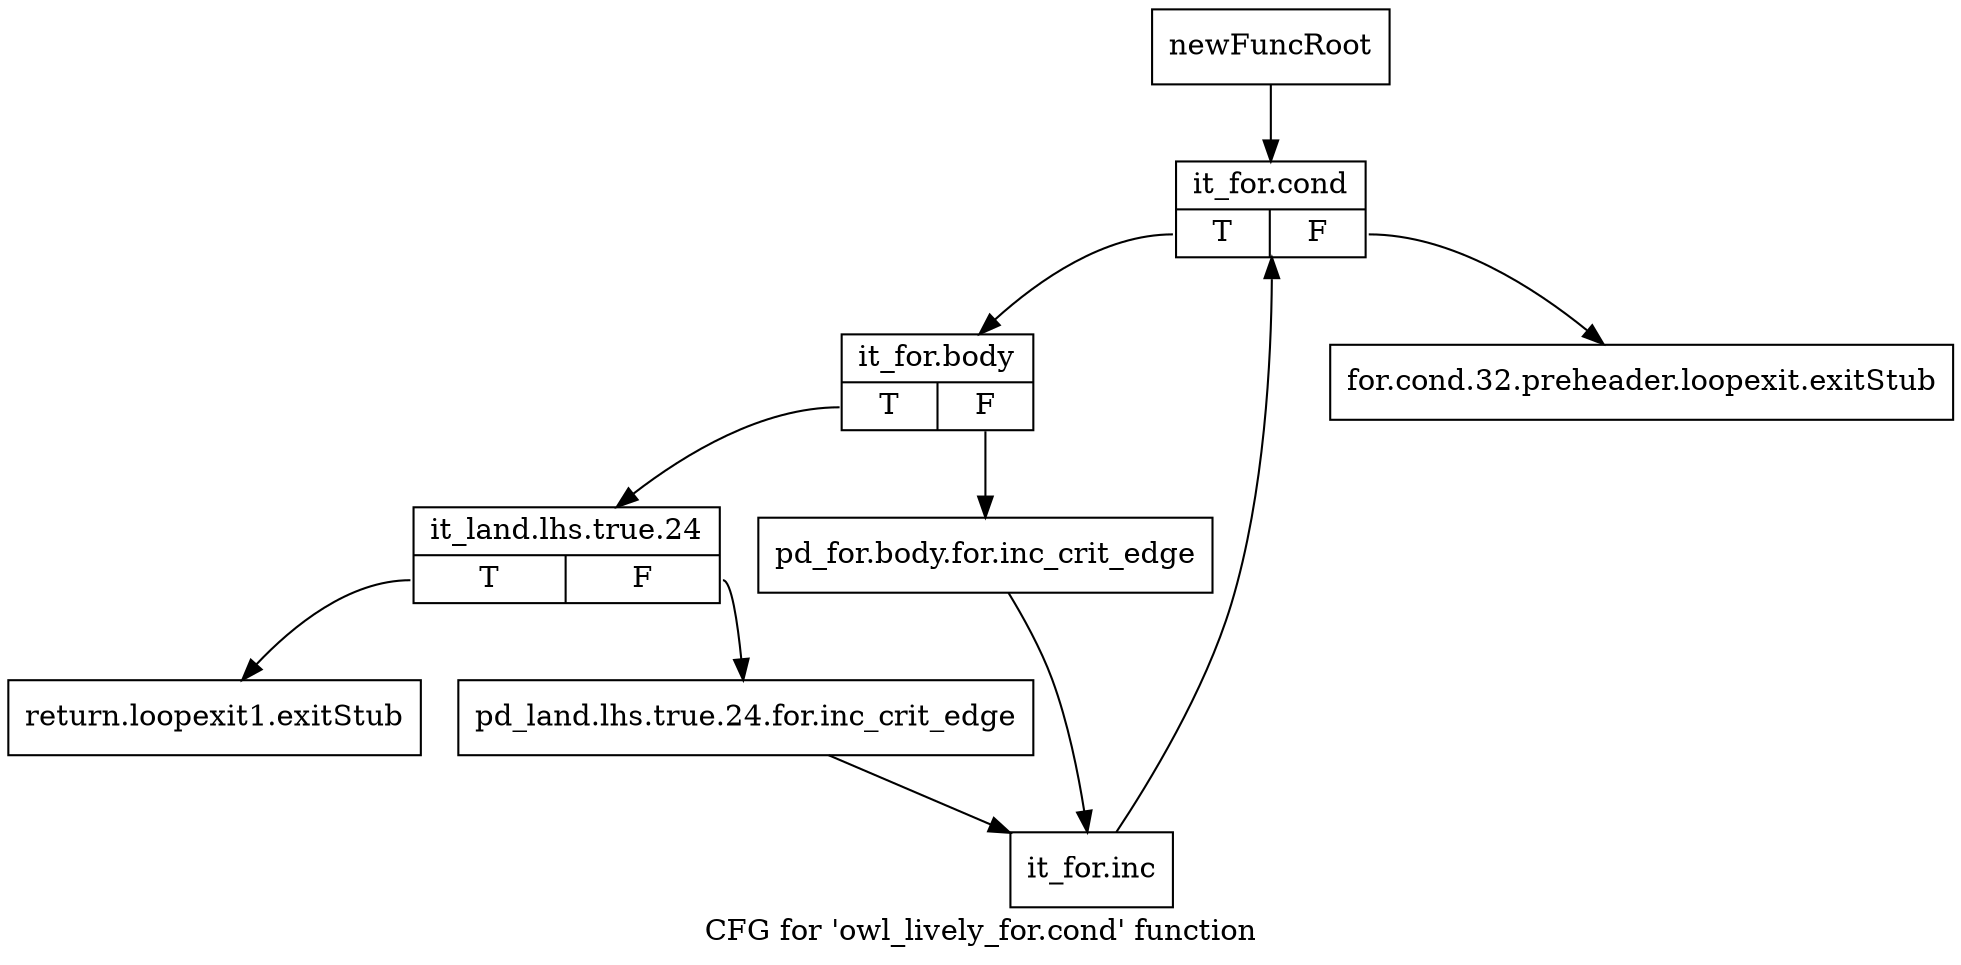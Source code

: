 digraph "CFG for 'owl_lively_for.cond' function" {
	label="CFG for 'owl_lively_for.cond' function";

	Node0x4151a70 [shape=record,label="{newFuncRoot}"];
	Node0x4151a70 -> Node0x4151b60;
	Node0x4151ac0 [shape=record,label="{for.cond.32.preheader.loopexit.exitStub}"];
	Node0x4151b10 [shape=record,label="{return.loopexit1.exitStub}"];
	Node0x4151b60 [shape=record,label="{it_for.cond|{<s0>T|<s1>F}}"];
	Node0x4151b60:s0 -> Node0x4151bb0;
	Node0x4151b60:s1 -> Node0x4151ac0;
	Node0x4151bb0 [shape=record,label="{it_for.body|{<s0>T|<s1>F}}"];
	Node0x4151bb0:s0 -> Node0x4151c50;
	Node0x4151bb0:s1 -> Node0x4151c00;
	Node0x4151c00 [shape=record,label="{pd_for.body.for.inc_crit_edge}"];
	Node0x4151c00 -> Node0x4151cf0;
	Node0x4151c50 [shape=record,label="{it_land.lhs.true.24|{<s0>T|<s1>F}}"];
	Node0x4151c50:s0 -> Node0x4151b10;
	Node0x4151c50:s1 -> Node0x4151ca0;
	Node0x4151ca0 [shape=record,label="{pd_land.lhs.true.24.for.inc_crit_edge}"];
	Node0x4151ca0 -> Node0x4151cf0;
	Node0x4151cf0 [shape=record,label="{it_for.inc}"];
	Node0x4151cf0 -> Node0x4151b60;
}
